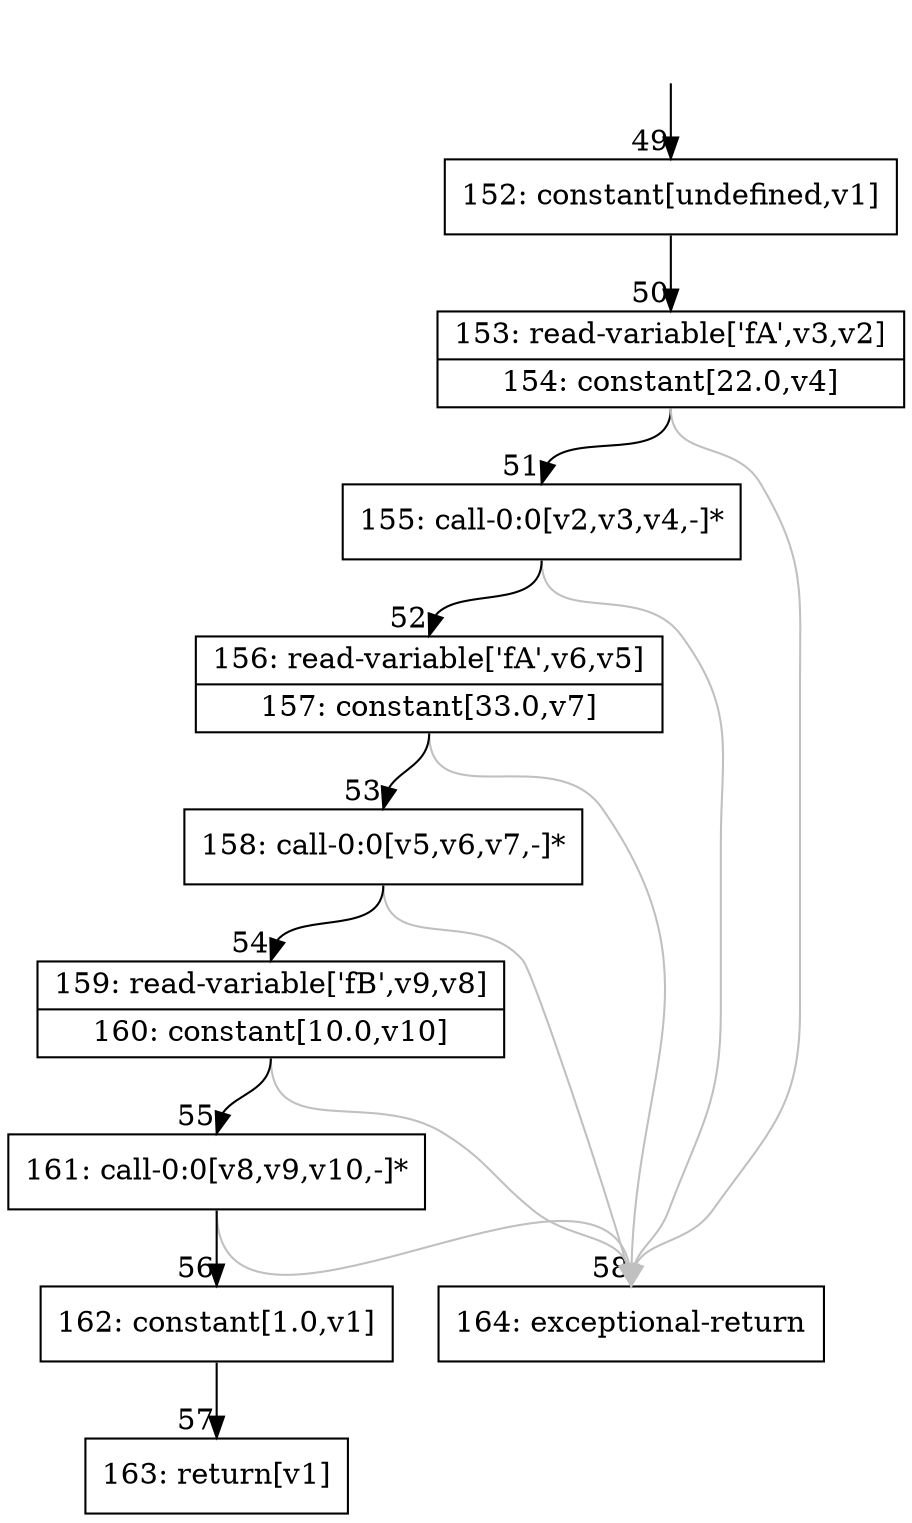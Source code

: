 digraph {
rankdir="TD"
BB_entry4[shape=none,label=""];
BB_entry4 -> BB49 [tailport=s, headport=n, headlabel="    49"]
BB49 [shape=record label="{152: constant[undefined,v1]}" ] 
BB49 -> BB50 [tailport=s, headport=n, headlabel="      50"]
BB50 [shape=record label="{153: read-variable['fA',v3,v2]|154: constant[22.0,v4]}" ] 
BB50 -> BB51 [tailport=s, headport=n, headlabel="      51"]
BB50 -> BB58 [tailport=s, headport=n, color=gray, headlabel="      58"]
BB51 [shape=record label="{155: call-0:0[v2,v3,v4,-]*}" ] 
BB51 -> BB52 [tailport=s, headport=n, headlabel="      52"]
BB51 -> BB58 [tailport=s, headport=n, color=gray]
BB52 [shape=record label="{156: read-variable['fA',v6,v5]|157: constant[33.0,v7]}" ] 
BB52 -> BB53 [tailport=s, headport=n, headlabel="      53"]
BB52 -> BB58 [tailport=s, headport=n, color=gray]
BB53 [shape=record label="{158: call-0:0[v5,v6,v7,-]*}" ] 
BB53 -> BB54 [tailport=s, headport=n, headlabel="      54"]
BB53 -> BB58 [tailport=s, headport=n, color=gray]
BB54 [shape=record label="{159: read-variable['fB',v9,v8]|160: constant[10.0,v10]}" ] 
BB54 -> BB55 [tailport=s, headport=n, headlabel="      55"]
BB54 -> BB58 [tailport=s, headport=n, color=gray]
BB55 [shape=record label="{161: call-0:0[v8,v9,v10,-]*}" ] 
BB55 -> BB56 [tailport=s, headport=n, headlabel="      56"]
BB55 -> BB58 [tailport=s, headport=n, color=gray]
BB56 [shape=record label="{162: constant[1.0,v1]}" ] 
BB56 -> BB57 [tailport=s, headport=n, headlabel="      57"]
BB57 [shape=record label="{163: return[v1]}" ] 
BB58 [shape=record label="{164: exceptional-return}" ] 
}
